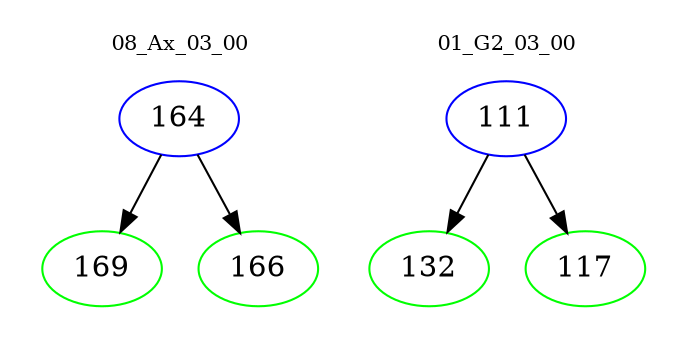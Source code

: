 digraph{
subgraph cluster_0 {
color = white
label = "08_Ax_03_00";
fontsize=10;
T0_164 [label="164", color="blue"]
T0_164 -> T0_169 [color="black"]
T0_169 [label="169", color="green"]
T0_164 -> T0_166 [color="black"]
T0_166 [label="166", color="green"]
}
subgraph cluster_1 {
color = white
label = "01_G2_03_00";
fontsize=10;
T1_111 [label="111", color="blue"]
T1_111 -> T1_132 [color="black"]
T1_132 [label="132", color="green"]
T1_111 -> T1_117 [color="black"]
T1_117 [label="117", color="green"]
}
}
